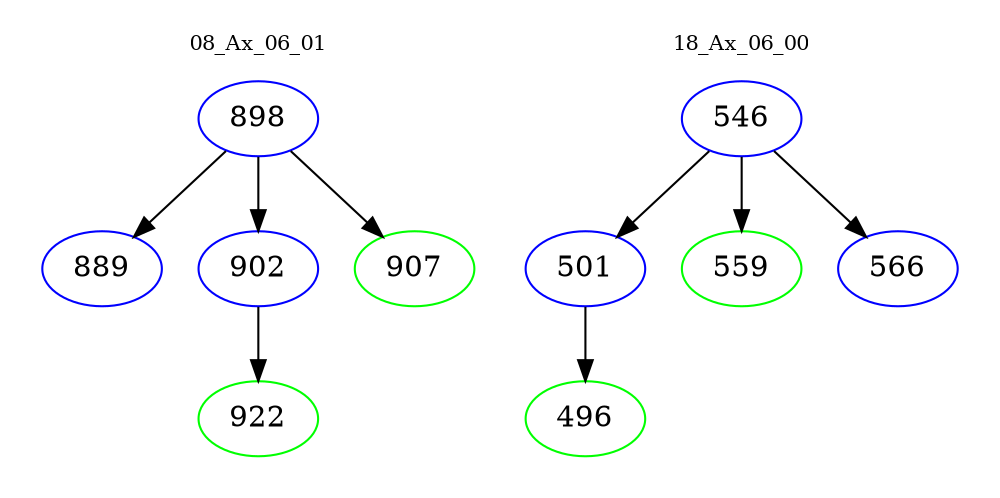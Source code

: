 digraph{
subgraph cluster_0 {
color = white
label = "08_Ax_06_01";
fontsize=10;
T0_898 [label="898", color="blue"]
T0_898 -> T0_889 [color="black"]
T0_889 [label="889", color="blue"]
T0_898 -> T0_902 [color="black"]
T0_902 [label="902", color="blue"]
T0_902 -> T0_922 [color="black"]
T0_922 [label="922", color="green"]
T0_898 -> T0_907 [color="black"]
T0_907 [label="907", color="green"]
}
subgraph cluster_1 {
color = white
label = "18_Ax_06_00";
fontsize=10;
T1_546 [label="546", color="blue"]
T1_546 -> T1_501 [color="black"]
T1_501 [label="501", color="blue"]
T1_501 -> T1_496 [color="black"]
T1_496 [label="496", color="green"]
T1_546 -> T1_559 [color="black"]
T1_559 [label="559", color="green"]
T1_546 -> T1_566 [color="black"]
T1_566 [label="566", color="blue"]
}
}
